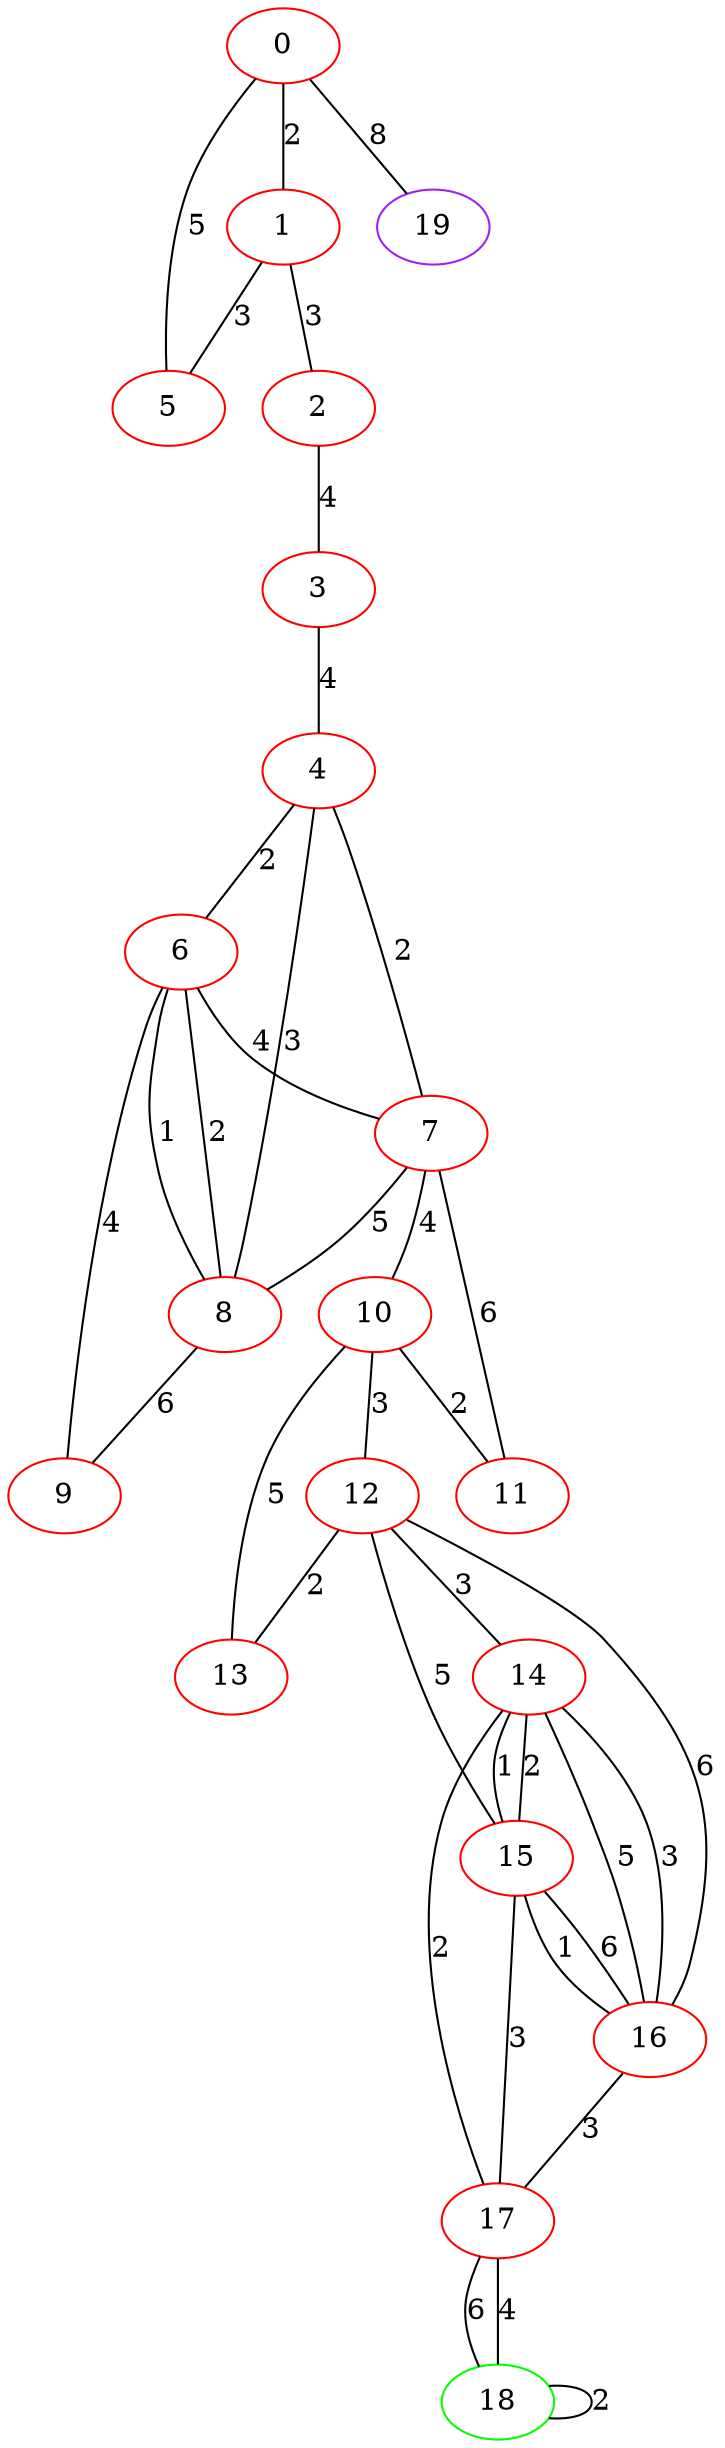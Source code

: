 graph "" {
0 [color=red, weight=1];
1 [color=red, weight=1];
2 [color=red, weight=1];
3 [color=red, weight=1];
4 [color=red, weight=1];
5 [color=red, weight=1];
6 [color=red, weight=1];
7 [color=red, weight=1];
8 [color=red, weight=1];
9 [color=red, weight=1];
10 [color=red, weight=1];
11 [color=red, weight=1];
12 [color=red, weight=1];
13 [color=red, weight=1];
14 [color=red, weight=1];
15 [color=red, weight=1];
16 [color=red, weight=1];
17 [color=red, weight=1];
18 [color=green, weight=2];
19 [color=purple, weight=4];
0 -- 1  [key=0, label=2];
0 -- 19  [key=0, label=8];
0 -- 5  [key=0, label=5];
1 -- 2  [key=0, label=3];
1 -- 5  [key=0, label=3];
2 -- 3  [key=0, label=4];
3 -- 4  [key=0, label=4];
4 -- 8  [key=0, label=3];
4 -- 6  [key=0, label=2];
4 -- 7  [key=0, label=2];
6 -- 8  [key=0, label=1];
6 -- 8  [key=1, label=2];
6 -- 9  [key=0, label=4];
6 -- 7  [key=0, label=4];
7 -- 8  [key=0, label=5];
7 -- 10  [key=0, label=4];
7 -- 11  [key=0, label=6];
8 -- 9  [key=0, label=6];
10 -- 11  [key=0, label=2];
10 -- 12  [key=0, label=3];
10 -- 13  [key=0, label=5];
12 -- 16  [key=0, label=6];
12 -- 13  [key=0, label=2];
12 -- 14  [key=0, label=3];
12 -- 15  [key=0, label=5];
14 -- 16  [key=0, label=5];
14 -- 16  [key=1, label=3];
14 -- 17  [key=0, label=2];
14 -- 15  [key=0, label=1];
14 -- 15  [key=1, label=2];
15 -- 16  [key=0, label=6];
15 -- 16  [key=1, label=1];
15 -- 17  [key=0, label=3];
16 -- 17  [key=0, label=3];
17 -- 18  [key=0, label=6];
17 -- 18  [key=1, label=4];
18 -- 18  [key=0, label=2];
}

